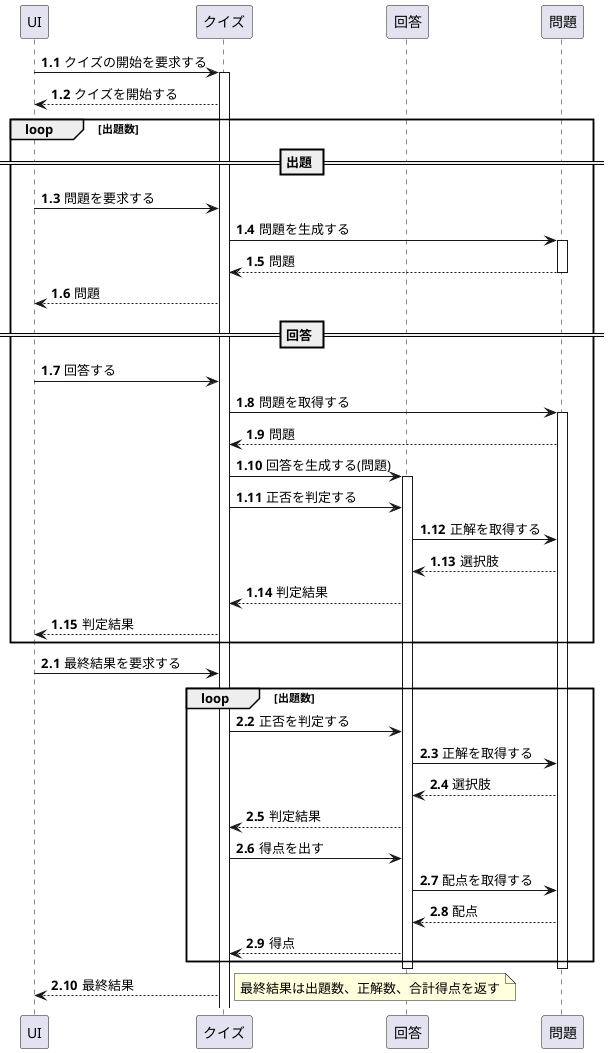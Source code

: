 @startuml quiz

participant UI
participant クイズ
participant 回答
participant 問題

autonumber 1.1
UI -> クイズ: クイズの開始を要求する
activate クイズ
UI <-- クイズ: クイズを開始する
loop 出題数
    == 出題 ==
    UI -> クイズ: 問題を要求する
    クイズ -> 問題: 問題を生成する
    activate 問題
    クイズ <-- 問題: 問題
    deactivate 問題
    UI <-- クイズ: 問題
    == 回答 ==
    UI -> クイズ: 回答する
    クイズ -> 問題: 問題を取得する
    activate 問題
    クイズ <-- 問題: 問題
    クイズ -> 回答: 回答を生成する(問題)
    activate 回答
    クイズ -> 回答: 正否を判定する
    回答 -> 問題: 正解を取得する
    回答 <-- 問題: 選択肢
    クイズ <-- 回答: 判定結果
    UI <-- クイズ: 判定結果
end

autonumber 2.1
UI -> クイズ: 最終結果を要求する
loop 出題数
    クイズ -> 回答: 正否を判定する
    回答 -> 問題: 正解を取得する
    回答 <-- 問題: 選択肢
    クイズ <-- 回答: 判定結果
    クイズ -> 回答: 得点を出す
    回答 -> 問題: 配点を取得する
    回答 <-- 問題: 配点
    クイズ <-- 回答: 得点
end
deactivate 問題
deactivate 回答
UI <-- クイズ: 最終結果
note right: 最終結果は出題数、正解数、合計得点を返す

@enduml